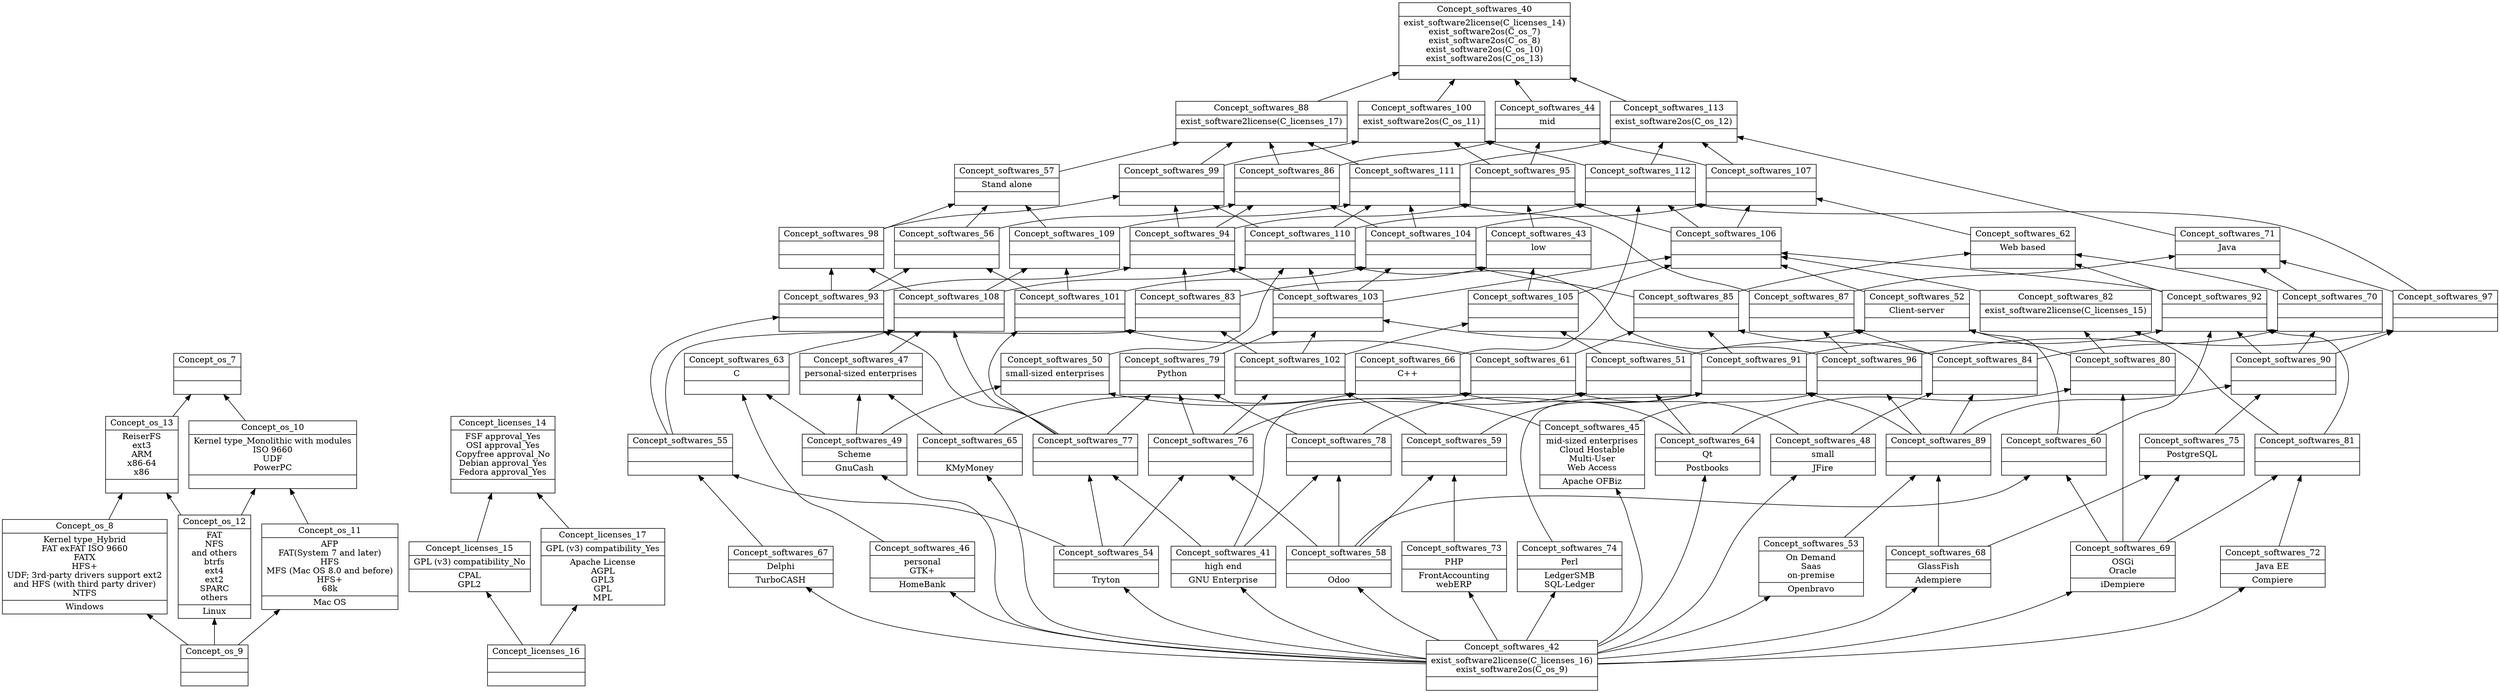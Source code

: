 digraph G { 
	rankdir=BT;
subgraph os { 
label="os";
7 [shape=record,label="{Concept_os_7||}"];
8 [shape=record,label="{Concept_os_8|Kernel type_Hybrid\nFAT exFAT ISO 9660\nFATX\nHFS+\nUDF; 3rd-party drivers support ext2\nand HFS (with third party driver)\nNTFS\n|Windows\n}"];
9 [shape=record,label="{Concept_os_9||}"];
10 [shape=record,label="{Concept_os_10|Kernel type_Monolithic with modules\nISO 9660\nUDF\nPowerPC\n|}"];
11 [shape=record,label="{Concept_os_11|AFP\nFAT(System 7 and later)\nHFS\nMFS (Mac OS 8.0 and before)\nHFS+\n68k\n|Mac OS\n}"];
12 [shape=record,label="{Concept_os_12|FAT\nNFS\nand others\nbtrfs\next4\next2\nSPARC\nothers\n|Linux\n}"];
13 [shape=record,label="{Concept_os_13|ReiserFS\next3\nARM\nx86-64\nx86\n|}"];
	10 -> 7
	13 -> 7
	9 -> 8
	11 -> 10
	12 -> 10
	9 -> 11
	9 -> 12
	8 -> 13
	12 -> 13
}
subgraph licenses { 
label="licenses";
14 [shape=record,label="{Concept_licenses_14|FSF approval_Yes\nOSI approval_Yes\nCopyfree approval_No\nDebian approval_Yes\nFedora approval_Yes\n|}"];
15 [shape=record,label="{Concept_licenses_15|GPL (v3) compatibility_No\n|CPAL\nGPL2\n}"];
16 [shape=record,label="{Concept_licenses_16||}"];
17 [shape=record,label="{Concept_licenses_17|GPL (v3) compatibility_Yes\n|Apache License\nAGPL\nGPL3\nGPL\nMPL\n}"];
	15 -> 14
	17 -> 14
	16 -> 15
	16 -> 17
}
subgraph softwares { 
label="softwares";
40 [shape=record,label="{Concept_softwares_40|exist_software2license(C_licenses_14)\nexist_software2os(C_os_7)\nexist_software2os(C_os_8)\nexist_software2os(C_os_10)\nexist_software2os(C_os_13)\n|}"];
41 [shape=record,label="{Concept_softwares_41|high end\n|GNU Enterprise\n}"];
42 [shape=record,label="{Concept_softwares_42|exist_software2license(C_licenses_16)\nexist_software2os(C_os_9)\n|}"];
43 [shape=record,label="{Concept_softwares_43|low\n|}"];
44 [shape=record,label="{Concept_softwares_44|mid\n|}"];
45 [shape=record,label="{Concept_softwares_45|mid-sized enterprises\nCloud Hostable\nMulti-User\nWeb Access\n|Apache OFBiz\n}"];
46 [shape=record,label="{Concept_softwares_46|personal\nGTK+\n|HomeBank\n}"];
47 [shape=record,label="{Concept_softwares_47|personal-sized enterprises\n|}"];
48 [shape=record,label="{Concept_softwares_48|small\n|JFire\n}"];
49 [shape=record,label="{Concept_softwares_49|Scheme\n|GnuCash\n}"];
50 [shape=record,label="{Concept_softwares_50|small-sized enterprises\n|}"];
51 [shape=record,label="{Concept_softwares_51||}"];
52 [shape=record,label="{Concept_softwares_52|Client-server\n|}"];
53 [shape=record,label="{Concept_softwares_53|On Demand\nSaas\non-premise\n|Openbravo\n}"];
54 [shape=record,label="{Concept_softwares_54||Tryton\n}"];
55 [shape=record,label="{Concept_softwares_55||}"];
56 [shape=record,label="{Concept_softwares_56||}"];
57 [shape=record,label="{Concept_softwares_57|Stand alone\n|}"];
58 [shape=record,label="{Concept_softwares_58||Odoo\n}"];
59 [shape=record,label="{Concept_softwares_59||}"];
60 [shape=record,label="{Concept_softwares_60||}"];
61 [shape=record,label="{Concept_softwares_61||}"];
62 [shape=record,label="{Concept_softwares_62|Web based\n|}"];
63 [shape=record,label="{Concept_softwares_63|C\n|}"];
64 [shape=record,label="{Concept_softwares_64|Qt\n|Postbooks\n}"];
65 [shape=record,label="{Concept_softwares_65||KMyMoney\n}"];
66 [shape=record,label="{Concept_softwares_66|C++\n|}"];
67 [shape=record,label="{Concept_softwares_67|Delphi\n|TurboCASH\n}"];
68 [shape=record,label="{Concept_softwares_68|GlassFish\n|Adempiere\n}"];
69 [shape=record,label="{Concept_softwares_69|OSGi\nOracle\n|iDempiere\n}"];
70 [shape=record,label="{Concept_softwares_70||}"];
71 [shape=record,label="{Concept_softwares_71|Java\n|}"];
72 [shape=record,label="{Concept_softwares_72|Java EE\n|Compiere\n}"];
73 [shape=record,label="{Concept_softwares_73|PHP\n|FrontAccounting\nwebERP\n}"];
74 [shape=record,label="{Concept_softwares_74|Perl\n|LedgerSMB\nSQL-Ledger\n}"];
75 [shape=record,label="{Concept_softwares_75|PostgreSQL\n|}"];
76 [shape=record,label="{Concept_softwares_76||}"];
77 [shape=record,label="{Concept_softwares_77||}"];
78 [shape=record,label="{Concept_softwares_78||}"];
79 [shape=record,label="{Concept_softwares_79|Python\n|}"];
80 [shape=record,label="{Concept_softwares_80||}"];
81 [shape=record,label="{Concept_softwares_81||}"];
82 [shape=record,label="{Concept_softwares_82|exist_software2license(C_licenses_15)\n|}"];
83 [shape=record,label="{Concept_softwares_83||}"];
84 [shape=record,label="{Concept_softwares_84||}"];
85 [shape=record,label="{Concept_softwares_85||}"];
86 [shape=record,label="{Concept_softwares_86||}"];
87 [shape=record,label="{Concept_softwares_87||}"];
88 [shape=record,label="{Concept_softwares_88|exist_software2license(C_licenses_17)\n|}"];
89 [shape=record,label="{Concept_softwares_89||}"];
90 [shape=record,label="{Concept_softwares_90||}"];
91 [shape=record,label="{Concept_softwares_91||}"];
92 [shape=record,label="{Concept_softwares_92||}"];
93 [shape=record,label="{Concept_softwares_93||}"];
94 [shape=record,label="{Concept_softwares_94||}"];
95 [shape=record,label="{Concept_softwares_95||}"];
96 [shape=record,label="{Concept_softwares_96||}"];
97 [shape=record,label="{Concept_softwares_97||}"];
98 [shape=record,label="{Concept_softwares_98||}"];
99 [shape=record,label="{Concept_softwares_99||}"];
100 [shape=record,label="{Concept_softwares_100|exist_software2os(C_os_11)\n|}"];
101 [shape=record,label="{Concept_softwares_101||}"];
102 [shape=record,label="{Concept_softwares_102||}"];
103 [shape=record,label="{Concept_softwares_103||}"];
104 [shape=record,label="{Concept_softwares_104||}"];
105 [shape=record,label="{Concept_softwares_105||}"];
106 [shape=record,label="{Concept_softwares_106||}"];
107 [shape=record,label="{Concept_softwares_107||}"];
108 [shape=record,label="{Concept_softwares_108||}"];
109 [shape=record,label="{Concept_softwares_109||}"];
110 [shape=record,label="{Concept_softwares_110||}"];
111 [shape=record,label="{Concept_softwares_111||}"];
112 [shape=record,label="{Concept_softwares_112||}"];
113 [shape=record,label="{Concept_softwares_113|exist_software2os(C_os_12)\n|}"];
	44 -> 40
	88 -> 40
	100 -> 40
	113 -> 40
	42 -> 41
	83 -> 43
	105 -> 43
	86 -> 44
	95 -> 44
	107 -> 44
	42 -> 45
	42 -> 46
	49 -> 47
	65 -> 47
	42 -> 48
	42 -> 49
	45 -> 50
	49 -> 50
	64 -> 51
	76 -> 51
	51 -> 52
	60 -> 52
	80 -> 52
	42 -> 53
	42 -> 54
	54 -> 55
	67 -> 55
	93 -> 56
	101 -> 56
	56 -> 57
	98 -> 57
	109 -> 57
	42 -> 58
	58 -> 59
	73 -> 59
	58 -> 60
	69 -> 60
	41 -> 61
	48 -> 61
	70 -> 62
	85 -> 62
	92 -> 62
	46 -> 63
	49 -> 63
	42 -> 64
	42 -> 65
	64 -> 66
	65 -> 66
	42 -> 67
	42 -> 68
	42 -> 69
	84 -> 70
	90 -> 70
	70 -> 71
	87 -> 71
	97 -> 71
	42 -> 72
	42 -> 73
	42 -> 74
	68 -> 75
	69 -> 75
	54 -> 76
	58 -> 76
	41 -> 77
	54 -> 77
	41 -> 78
	58 -> 78
	76 -> 79
	77 -> 79
	78 -> 79
	64 -> 80
	69 -> 80
	69 -> 81
	72 -> 81
	80 -> 82
	81 -> 82
	55 -> 83
	102 -> 83
	48 -> 84
	89 -> 84
	61 -> 85
	84 -> 85
	91 -> 85
	56 -> 86
	94 -> 86
	104 -> 86
	84 -> 87
	96 -> 87
	57 -> 88
	86 -> 88
	99 -> 88
	111 -> 88
	53 -> 89
	68 -> 89
	75 -> 90
	89 -> 90
	59 -> 91
	74 -> 91
	78 -> 91
	89 -> 91
	60 -> 92
	81 -> 92
	90 -> 92
	91 -> 92
	55 -> 93
	77 -> 93
	83 -> 94
	93 -> 94
	103 -> 94
	43 -> 95
	94 -> 95
	106 -> 95
	45 -> 96
	89 -> 96
	90 -> 97
	96 -> 97
	93 -> 98
	108 -> 98
	94 -> 99
	98 -> 99
	110 -> 99
	95 -> 100
	99 -> 100
	112 -> 100
	61 -> 101
	77 -> 101
	59 -> 102
	76 -> 102
	79 -> 103
	91 -> 103
	102 -> 103
	85 -> 104
	101 -> 104
	103 -> 104
	51 -> 105
	102 -> 105
	52 -> 106
	82 -> 106
	92 -> 106
	103 -> 106
	105 -> 106
	62 -> 107
	104 -> 107
	106 -> 107
	47 -> 108
	63 -> 108
	77 -> 108
	101 -> 109
	108 -> 109
	50 -> 110
	96 -> 110
	103 -> 110
	108 -> 110
	87 -> 111
	104 -> 111
	109 -> 111
	110 -> 111
	66 -> 112
	97 -> 112
	106 -> 112
	110 -> 112
	71 -> 113
	107 -> 113
	111 -> 113
	112 -> 113
}
}